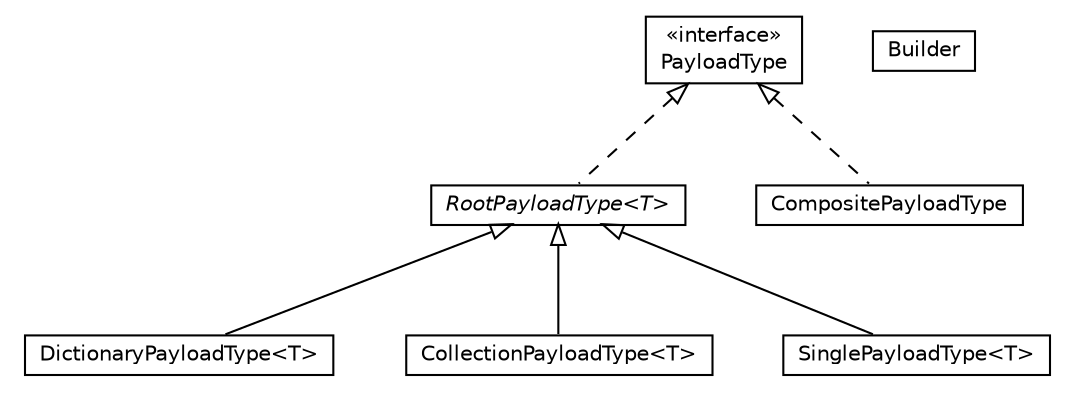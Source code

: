 #!/usr/local/bin/dot
#
# Class diagram 
# Generated by UMLGraph version R5_6-24-gf6e263 (http://www.umlgraph.org/)
#

digraph G {
	edge [fontname="Helvetica",fontsize=10,labelfontname="Helvetica",labelfontsize=10];
	node [fontname="Helvetica",fontsize=10,shape=plaintext];
	nodesep=0.25;
	ranksep=0.5;
	// io.reinert.requestor.core.payload.type.RootPayloadType<T>
	c2466 [label=<<table title="io.reinert.requestor.core.payload.type.RootPayloadType" border="0" cellborder="1" cellspacing="0" cellpadding="2" port="p" href="./RootPayloadType.html">
		<tr><td><table border="0" cellspacing="0" cellpadding="1">
<tr><td align="center" balign="center"><font face="Helvetica-Oblique"> RootPayloadType&lt;T&gt; </font></td></tr>
		</table></td></tr>
		</table>>, URL="./RootPayloadType.html", fontname="Helvetica", fontcolor="black", fontsize=10.0];
	// io.reinert.requestor.core.payload.type.PayloadType
	c2467 [label=<<table title="io.reinert.requestor.core.payload.type.PayloadType" border="0" cellborder="1" cellspacing="0" cellpadding="2" port="p" href="./PayloadType.html">
		<tr><td><table border="0" cellspacing="0" cellpadding="1">
<tr><td align="center" balign="center"> &#171;interface&#187; </td></tr>
<tr><td align="center" balign="center"> PayloadType </td></tr>
		</table></td></tr>
		</table>>, URL="./PayloadType.html", fontname="Helvetica", fontcolor="black", fontsize=10.0];
	// io.reinert.requestor.core.payload.type.DictionaryPayloadType<T>
	c2468 [label=<<table title="io.reinert.requestor.core.payload.type.DictionaryPayloadType" border="0" cellborder="1" cellspacing="0" cellpadding="2" port="p" href="./DictionaryPayloadType.html">
		<tr><td><table border="0" cellspacing="0" cellpadding="1">
<tr><td align="center" balign="center"> DictionaryPayloadType&lt;T&gt; </td></tr>
		</table></td></tr>
		</table>>, URL="./DictionaryPayloadType.html", fontname="Helvetica", fontcolor="black", fontsize=10.0];
	// io.reinert.requestor.core.payload.type.CollectionPayloadType<T>
	c2469 [label=<<table title="io.reinert.requestor.core.payload.type.CollectionPayloadType" border="0" cellborder="1" cellspacing="0" cellpadding="2" port="p" href="./CollectionPayloadType.html">
		<tr><td><table border="0" cellspacing="0" cellpadding="1">
<tr><td align="center" balign="center"> CollectionPayloadType&lt;T&gt; </td></tr>
		</table></td></tr>
		</table>>, URL="./CollectionPayloadType.html", fontname="Helvetica", fontcolor="black", fontsize=10.0];
	// io.reinert.requestor.core.payload.type.CompositePayloadType
	c2470 [label=<<table title="io.reinert.requestor.core.payload.type.CompositePayloadType" border="0" cellborder="1" cellspacing="0" cellpadding="2" port="p" href="./CompositePayloadType.html">
		<tr><td><table border="0" cellspacing="0" cellpadding="1">
<tr><td align="center" balign="center"> CompositePayloadType </td></tr>
		</table></td></tr>
		</table>>, URL="./CompositePayloadType.html", fontname="Helvetica", fontcolor="black", fontsize=10.0];
	// io.reinert.requestor.core.payload.type.CompositePayloadType.Builder
	c2471 [label=<<table title="io.reinert.requestor.core.payload.type.CompositePayloadType.Builder" border="0" cellborder="1" cellspacing="0" cellpadding="2" port="p" href="./CompositePayloadType.Builder.html">
		<tr><td><table border="0" cellspacing="0" cellpadding="1">
<tr><td align="center" balign="center"> Builder </td></tr>
		</table></td></tr>
		</table>>, URL="./CompositePayloadType.Builder.html", fontname="Helvetica", fontcolor="black", fontsize=10.0];
	// io.reinert.requestor.core.payload.type.SinglePayloadType<T>
	c2472 [label=<<table title="io.reinert.requestor.core.payload.type.SinglePayloadType" border="0" cellborder="1" cellspacing="0" cellpadding="2" port="p" href="./SinglePayloadType.html">
		<tr><td><table border="0" cellspacing="0" cellpadding="1">
<tr><td align="center" balign="center"> SinglePayloadType&lt;T&gt; </td></tr>
		</table></td></tr>
		</table>>, URL="./SinglePayloadType.html", fontname="Helvetica", fontcolor="black", fontsize=10.0];
	//io.reinert.requestor.core.payload.type.RootPayloadType<T> implements io.reinert.requestor.core.payload.type.PayloadType
	c2467:p -> c2466:p [dir=back,arrowtail=empty,style=dashed];
	//io.reinert.requestor.core.payload.type.DictionaryPayloadType<T> extends io.reinert.requestor.core.payload.type.RootPayloadType<java.util.Map<java.lang.String, T>>
	c2466:p -> c2468:p [dir=back,arrowtail=empty];
	//io.reinert.requestor.core.payload.type.CollectionPayloadType<T> extends io.reinert.requestor.core.payload.type.RootPayloadType<java.util.Collection<T>>
	c2466:p -> c2469:p [dir=back,arrowtail=empty];
	//io.reinert.requestor.core.payload.type.CompositePayloadType implements io.reinert.requestor.core.payload.type.PayloadType
	c2467:p -> c2470:p [dir=back,arrowtail=empty,style=dashed];
	//io.reinert.requestor.core.payload.type.SinglePayloadType<T> extends io.reinert.requestor.core.payload.type.RootPayloadType<T>
	c2466:p -> c2472:p [dir=back,arrowtail=empty];
}

